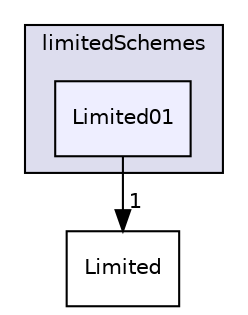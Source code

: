 digraph "src/finiteVolume/interpolation/surfaceInterpolation/limitedSchemes/Limited01" {
  bgcolor=transparent;
  compound=true
  node [ fontsize="10", fontname="Helvetica"];
  edge [ labelfontsize="10", labelfontname="Helvetica"];
  subgraph clusterdir_3b094e1ce2b3f641da0071aec2c4e694 {
    graph [ bgcolor="#ddddee", pencolor="black", label="limitedSchemes" fontname="Helvetica", fontsize="10", URL="dir_3b094e1ce2b3f641da0071aec2c4e694.html"]
  dir_abf702b5ae803b4aa70706d427b0cd55 [shape=box, label="Limited01", style="filled", fillcolor="#eeeeff", pencolor="black", URL="dir_abf702b5ae803b4aa70706d427b0cd55.html"];
  }
  dir_0b07bc20f8b30bdca085af541cf06612 [shape=box label="Limited" URL="dir_0b07bc20f8b30bdca085af541cf06612.html"];
  dir_abf702b5ae803b4aa70706d427b0cd55->dir_0b07bc20f8b30bdca085af541cf06612 [headlabel="1", labeldistance=1.5 headhref="dir_001184_001183.html"];
}
